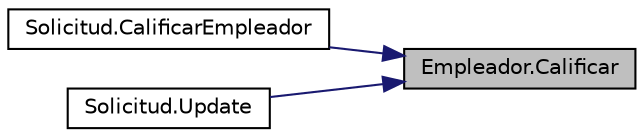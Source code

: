 digraph "Empleador.Calificar"
{
 // INTERACTIVE_SVG=YES
 // LATEX_PDF_SIZE
  edge [fontname="Helvetica",fontsize="10",labelfontname="Helvetica",labelfontsize="10"];
  node [fontname="Helvetica",fontsize="10",shape=record];
  rankdir="RL";
  Node1 [label="Empleador.Calificar",height=0.2,width=0.4,color="black", fillcolor="grey75", style="filled", fontcolor="black",tooltip="Método para calificar un usuario."];
  Node1 -> Node2 [dir="back",color="midnightblue",fontsize="10",style="solid",fontname="Helvetica"];
  Node2 [label="Solicitud.CalificarEmpleador",height=0.2,width=0.4,color="black", fillcolor="white", style="filled",URL="$classSolicitud.html#a8dd1d381715fbd07200803853b18a782",tooltip="Método para calificar un empleador."];
  Node1 -> Node3 [dir="back",color="midnightblue",fontsize="10",style="solid",fontname="Helvetica"];
  Node3 [label="Solicitud.Update",height=0.2,width=0.4,color="black", fillcolor="white", style="filled",URL="$classSolicitud.html#a856d7dd874dcc3a81bae9baaf19809ad",tooltip="Método para actualizar una calificación en caso que se haga dentro del plazo. Si excede la fecha lími..."];
}
